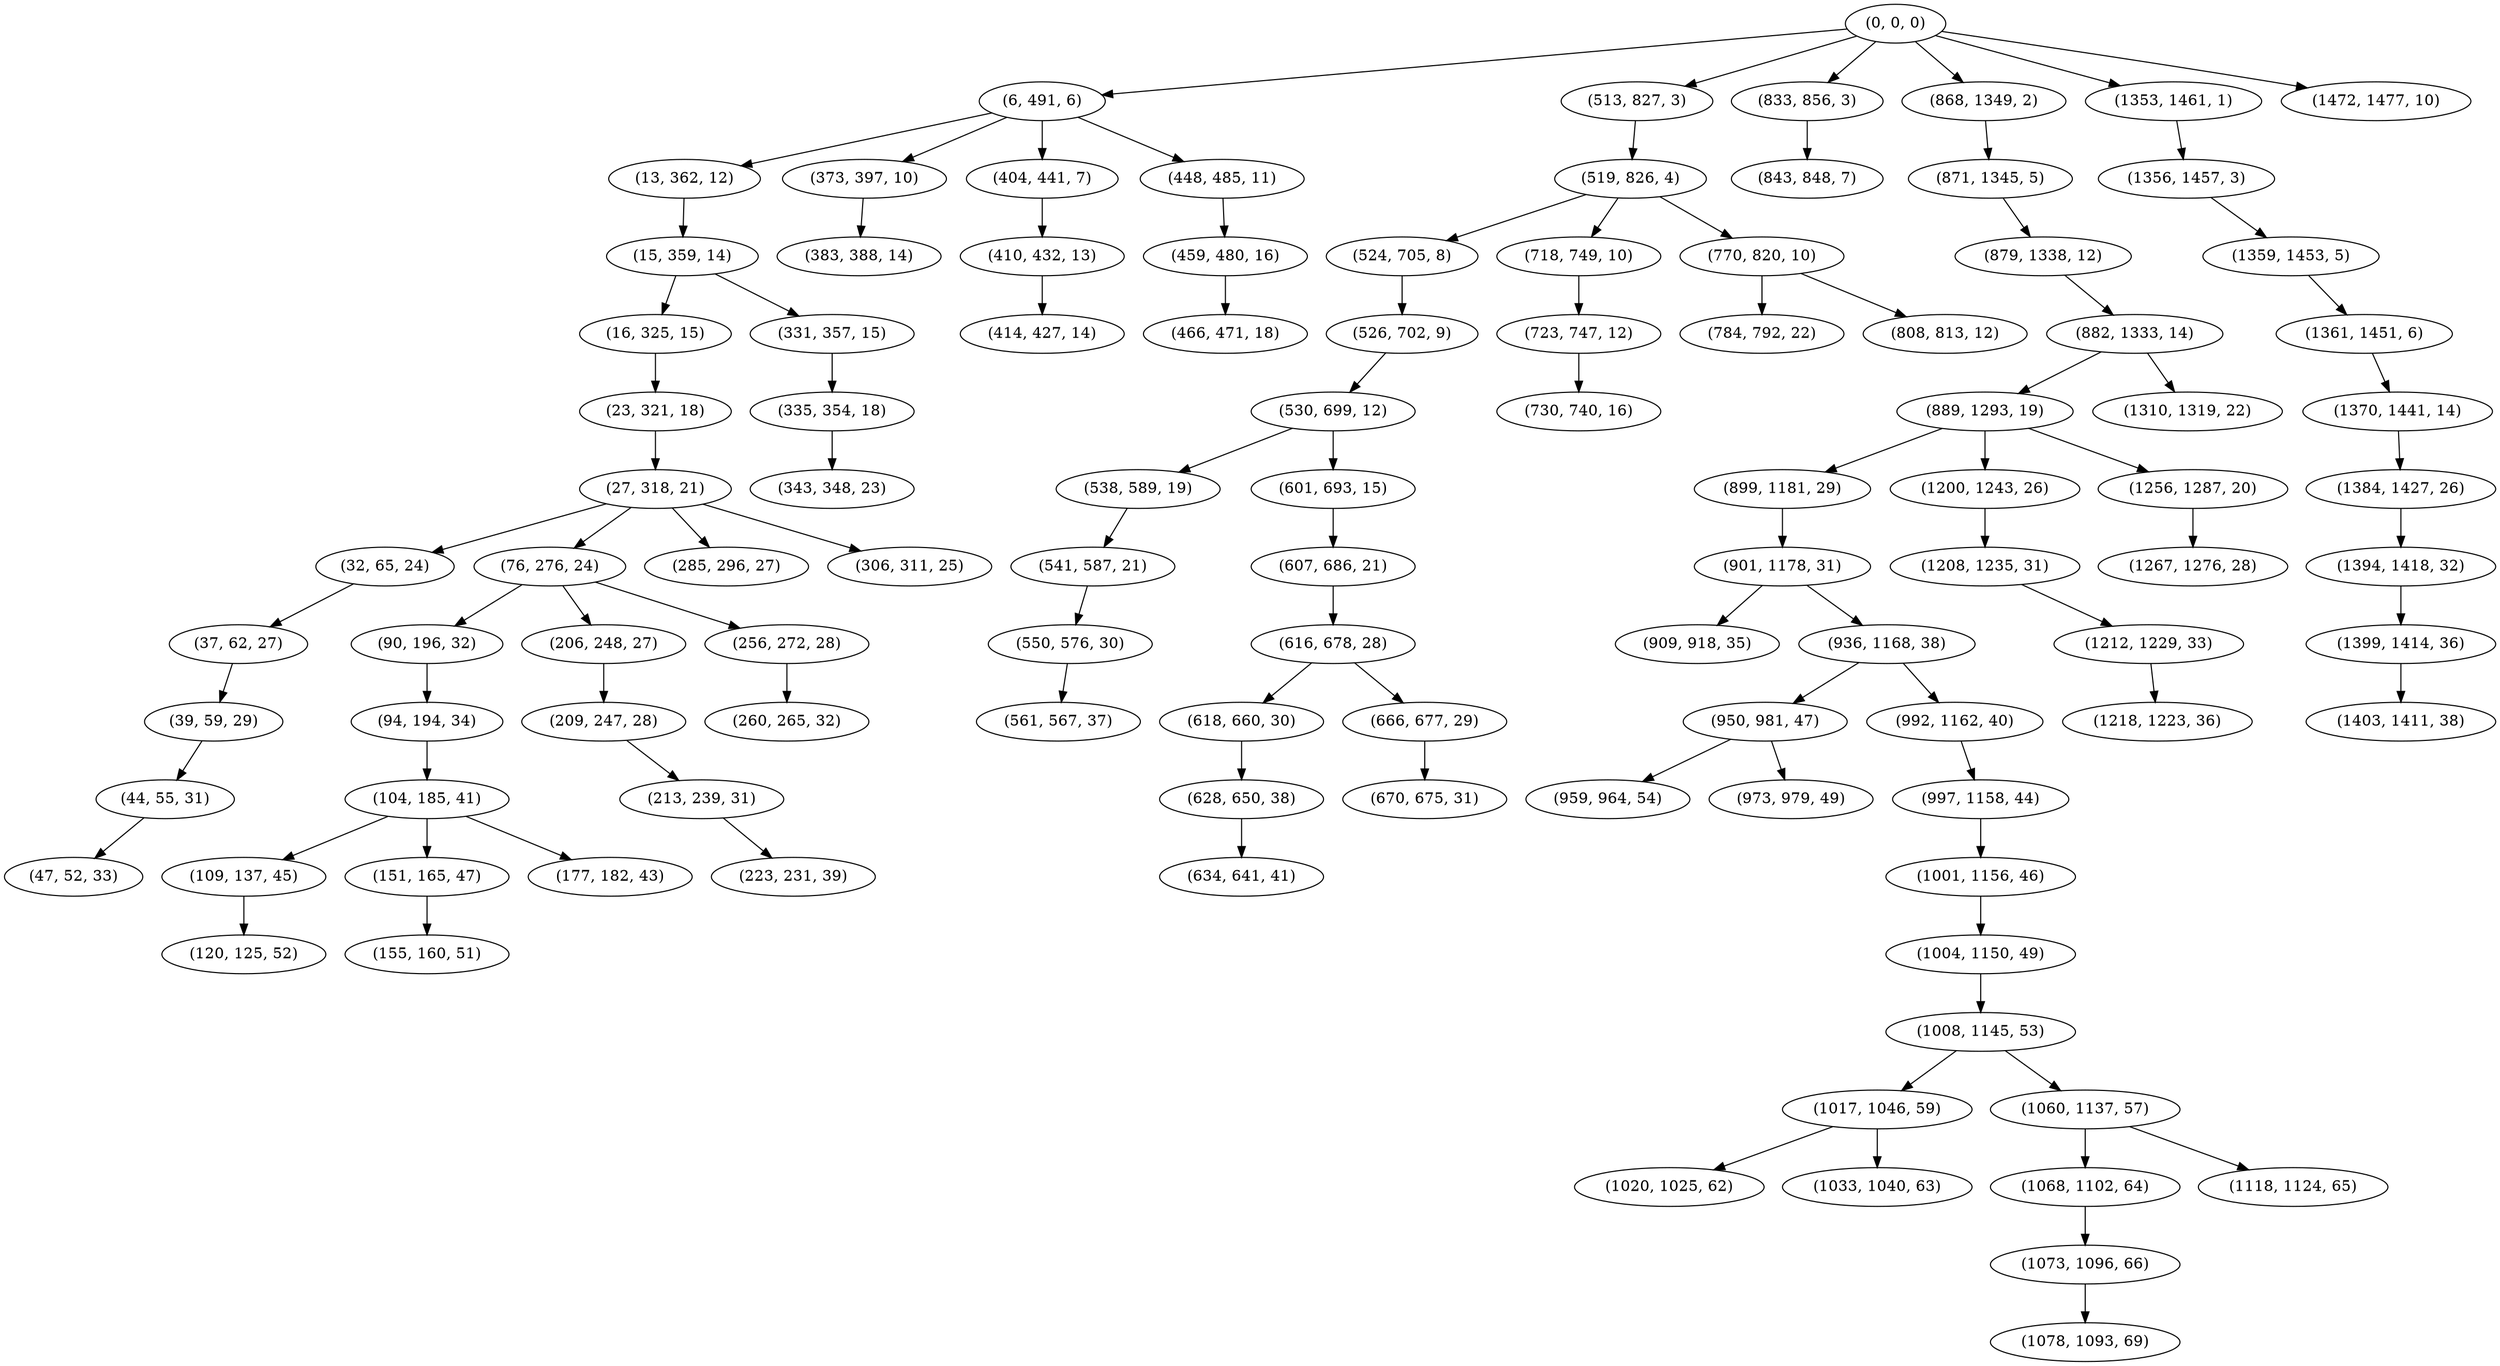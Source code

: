 digraph tree {
    "(0, 0, 0)";
    "(6, 491, 6)";
    "(13, 362, 12)";
    "(15, 359, 14)";
    "(16, 325, 15)";
    "(23, 321, 18)";
    "(27, 318, 21)";
    "(32, 65, 24)";
    "(37, 62, 27)";
    "(39, 59, 29)";
    "(44, 55, 31)";
    "(47, 52, 33)";
    "(76, 276, 24)";
    "(90, 196, 32)";
    "(94, 194, 34)";
    "(104, 185, 41)";
    "(109, 137, 45)";
    "(120, 125, 52)";
    "(151, 165, 47)";
    "(155, 160, 51)";
    "(177, 182, 43)";
    "(206, 248, 27)";
    "(209, 247, 28)";
    "(213, 239, 31)";
    "(223, 231, 39)";
    "(256, 272, 28)";
    "(260, 265, 32)";
    "(285, 296, 27)";
    "(306, 311, 25)";
    "(331, 357, 15)";
    "(335, 354, 18)";
    "(343, 348, 23)";
    "(373, 397, 10)";
    "(383, 388, 14)";
    "(404, 441, 7)";
    "(410, 432, 13)";
    "(414, 427, 14)";
    "(448, 485, 11)";
    "(459, 480, 16)";
    "(466, 471, 18)";
    "(513, 827, 3)";
    "(519, 826, 4)";
    "(524, 705, 8)";
    "(526, 702, 9)";
    "(530, 699, 12)";
    "(538, 589, 19)";
    "(541, 587, 21)";
    "(550, 576, 30)";
    "(561, 567, 37)";
    "(601, 693, 15)";
    "(607, 686, 21)";
    "(616, 678, 28)";
    "(618, 660, 30)";
    "(628, 650, 38)";
    "(634, 641, 41)";
    "(666, 677, 29)";
    "(670, 675, 31)";
    "(718, 749, 10)";
    "(723, 747, 12)";
    "(730, 740, 16)";
    "(770, 820, 10)";
    "(784, 792, 22)";
    "(808, 813, 12)";
    "(833, 856, 3)";
    "(843, 848, 7)";
    "(868, 1349, 2)";
    "(871, 1345, 5)";
    "(879, 1338, 12)";
    "(882, 1333, 14)";
    "(889, 1293, 19)";
    "(899, 1181, 29)";
    "(901, 1178, 31)";
    "(909, 918, 35)";
    "(936, 1168, 38)";
    "(950, 981, 47)";
    "(959, 964, 54)";
    "(973, 979, 49)";
    "(992, 1162, 40)";
    "(997, 1158, 44)";
    "(1001, 1156, 46)";
    "(1004, 1150, 49)";
    "(1008, 1145, 53)";
    "(1017, 1046, 59)";
    "(1020, 1025, 62)";
    "(1033, 1040, 63)";
    "(1060, 1137, 57)";
    "(1068, 1102, 64)";
    "(1073, 1096, 66)";
    "(1078, 1093, 69)";
    "(1118, 1124, 65)";
    "(1200, 1243, 26)";
    "(1208, 1235, 31)";
    "(1212, 1229, 33)";
    "(1218, 1223, 36)";
    "(1256, 1287, 20)";
    "(1267, 1276, 28)";
    "(1310, 1319, 22)";
    "(1353, 1461, 1)";
    "(1356, 1457, 3)";
    "(1359, 1453, 5)";
    "(1361, 1451, 6)";
    "(1370, 1441, 14)";
    "(1384, 1427, 26)";
    "(1394, 1418, 32)";
    "(1399, 1414, 36)";
    "(1403, 1411, 38)";
    "(1472, 1477, 10)";
    "(0, 0, 0)" -> "(6, 491, 6)";
    "(0, 0, 0)" -> "(513, 827, 3)";
    "(0, 0, 0)" -> "(833, 856, 3)";
    "(0, 0, 0)" -> "(868, 1349, 2)";
    "(0, 0, 0)" -> "(1353, 1461, 1)";
    "(0, 0, 0)" -> "(1472, 1477, 10)";
    "(6, 491, 6)" -> "(13, 362, 12)";
    "(6, 491, 6)" -> "(373, 397, 10)";
    "(6, 491, 6)" -> "(404, 441, 7)";
    "(6, 491, 6)" -> "(448, 485, 11)";
    "(13, 362, 12)" -> "(15, 359, 14)";
    "(15, 359, 14)" -> "(16, 325, 15)";
    "(15, 359, 14)" -> "(331, 357, 15)";
    "(16, 325, 15)" -> "(23, 321, 18)";
    "(23, 321, 18)" -> "(27, 318, 21)";
    "(27, 318, 21)" -> "(32, 65, 24)";
    "(27, 318, 21)" -> "(76, 276, 24)";
    "(27, 318, 21)" -> "(285, 296, 27)";
    "(27, 318, 21)" -> "(306, 311, 25)";
    "(32, 65, 24)" -> "(37, 62, 27)";
    "(37, 62, 27)" -> "(39, 59, 29)";
    "(39, 59, 29)" -> "(44, 55, 31)";
    "(44, 55, 31)" -> "(47, 52, 33)";
    "(76, 276, 24)" -> "(90, 196, 32)";
    "(76, 276, 24)" -> "(206, 248, 27)";
    "(76, 276, 24)" -> "(256, 272, 28)";
    "(90, 196, 32)" -> "(94, 194, 34)";
    "(94, 194, 34)" -> "(104, 185, 41)";
    "(104, 185, 41)" -> "(109, 137, 45)";
    "(104, 185, 41)" -> "(151, 165, 47)";
    "(104, 185, 41)" -> "(177, 182, 43)";
    "(109, 137, 45)" -> "(120, 125, 52)";
    "(151, 165, 47)" -> "(155, 160, 51)";
    "(206, 248, 27)" -> "(209, 247, 28)";
    "(209, 247, 28)" -> "(213, 239, 31)";
    "(213, 239, 31)" -> "(223, 231, 39)";
    "(256, 272, 28)" -> "(260, 265, 32)";
    "(331, 357, 15)" -> "(335, 354, 18)";
    "(335, 354, 18)" -> "(343, 348, 23)";
    "(373, 397, 10)" -> "(383, 388, 14)";
    "(404, 441, 7)" -> "(410, 432, 13)";
    "(410, 432, 13)" -> "(414, 427, 14)";
    "(448, 485, 11)" -> "(459, 480, 16)";
    "(459, 480, 16)" -> "(466, 471, 18)";
    "(513, 827, 3)" -> "(519, 826, 4)";
    "(519, 826, 4)" -> "(524, 705, 8)";
    "(519, 826, 4)" -> "(718, 749, 10)";
    "(519, 826, 4)" -> "(770, 820, 10)";
    "(524, 705, 8)" -> "(526, 702, 9)";
    "(526, 702, 9)" -> "(530, 699, 12)";
    "(530, 699, 12)" -> "(538, 589, 19)";
    "(530, 699, 12)" -> "(601, 693, 15)";
    "(538, 589, 19)" -> "(541, 587, 21)";
    "(541, 587, 21)" -> "(550, 576, 30)";
    "(550, 576, 30)" -> "(561, 567, 37)";
    "(601, 693, 15)" -> "(607, 686, 21)";
    "(607, 686, 21)" -> "(616, 678, 28)";
    "(616, 678, 28)" -> "(618, 660, 30)";
    "(616, 678, 28)" -> "(666, 677, 29)";
    "(618, 660, 30)" -> "(628, 650, 38)";
    "(628, 650, 38)" -> "(634, 641, 41)";
    "(666, 677, 29)" -> "(670, 675, 31)";
    "(718, 749, 10)" -> "(723, 747, 12)";
    "(723, 747, 12)" -> "(730, 740, 16)";
    "(770, 820, 10)" -> "(784, 792, 22)";
    "(770, 820, 10)" -> "(808, 813, 12)";
    "(833, 856, 3)" -> "(843, 848, 7)";
    "(868, 1349, 2)" -> "(871, 1345, 5)";
    "(871, 1345, 5)" -> "(879, 1338, 12)";
    "(879, 1338, 12)" -> "(882, 1333, 14)";
    "(882, 1333, 14)" -> "(889, 1293, 19)";
    "(882, 1333, 14)" -> "(1310, 1319, 22)";
    "(889, 1293, 19)" -> "(899, 1181, 29)";
    "(889, 1293, 19)" -> "(1200, 1243, 26)";
    "(889, 1293, 19)" -> "(1256, 1287, 20)";
    "(899, 1181, 29)" -> "(901, 1178, 31)";
    "(901, 1178, 31)" -> "(909, 918, 35)";
    "(901, 1178, 31)" -> "(936, 1168, 38)";
    "(936, 1168, 38)" -> "(950, 981, 47)";
    "(936, 1168, 38)" -> "(992, 1162, 40)";
    "(950, 981, 47)" -> "(959, 964, 54)";
    "(950, 981, 47)" -> "(973, 979, 49)";
    "(992, 1162, 40)" -> "(997, 1158, 44)";
    "(997, 1158, 44)" -> "(1001, 1156, 46)";
    "(1001, 1156, 46)" -> "(1004, 1150, 49)";
    "(1004, 1150, 49)" -> "(1008, 1145, 53)";
    "(1008, 1145, 53)" -> "(1017, 1046, 59)";
    "(1008, 1145, 53)" -> "(1060, 1137, 57)";
    "(1017, 1046, 59)" -> "(1020, 1025, 62)";
    "(1017, 1046, 59)" -> "(1033, 1040, 63)";
    "(1060, 1137, 57)" -> "(1068, 1102, 64)";
    "(1060, 1137, 57)" -> "(1118, 1124, 65)";
    "(1068, 1102, 64)" -> "(1073, 1096, 66)";
    "(1073, 1096, 66)" -> "(1078, 1093, 69)";
    "(1200, 1243, 26)" -> "(1208, 1235, 31)";
    "(1208, 1235, 31)" -> "(1212, 1229, 33)";
    "(1212, 1229, 33)" -> "(1218, 1223, 36)";
    "(1256, 1287, 20)" -> "(1267, 1276, 28)";
    "(1353, 1461, 1)" -> "(1356, 1457, 3)";
    "(1356, 1457, 3)" -> "(1359, 1453, 5)";
    "(1359, 1453, 5)" -> "(1361, 1451, 6)";
    "(1361, 1451, 6)" -> "(1370, 1441, 14)";
    "(1370, 1441, 14)" -> "(1384, 1427, 26)";
    "(1384, 1427, 26)" -> "(1394, 1418, 32)";
    "(1394, 1418, 32)" -> "(1399, 1414, 36)";
    "(1399, 1414, 36)" -> "(1403, 1411, 38)";
}
